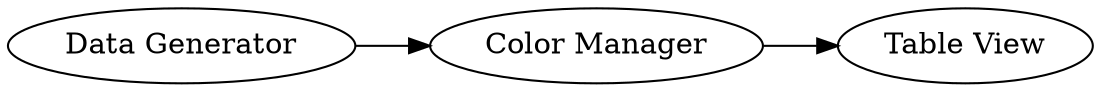 digraph {
	5 -> 6
	4 -> 5
	5 [label="Color Manager"]
	4 [label="Data Generator"]
	6 [label="Table View"]
	rankdir=LR
}
